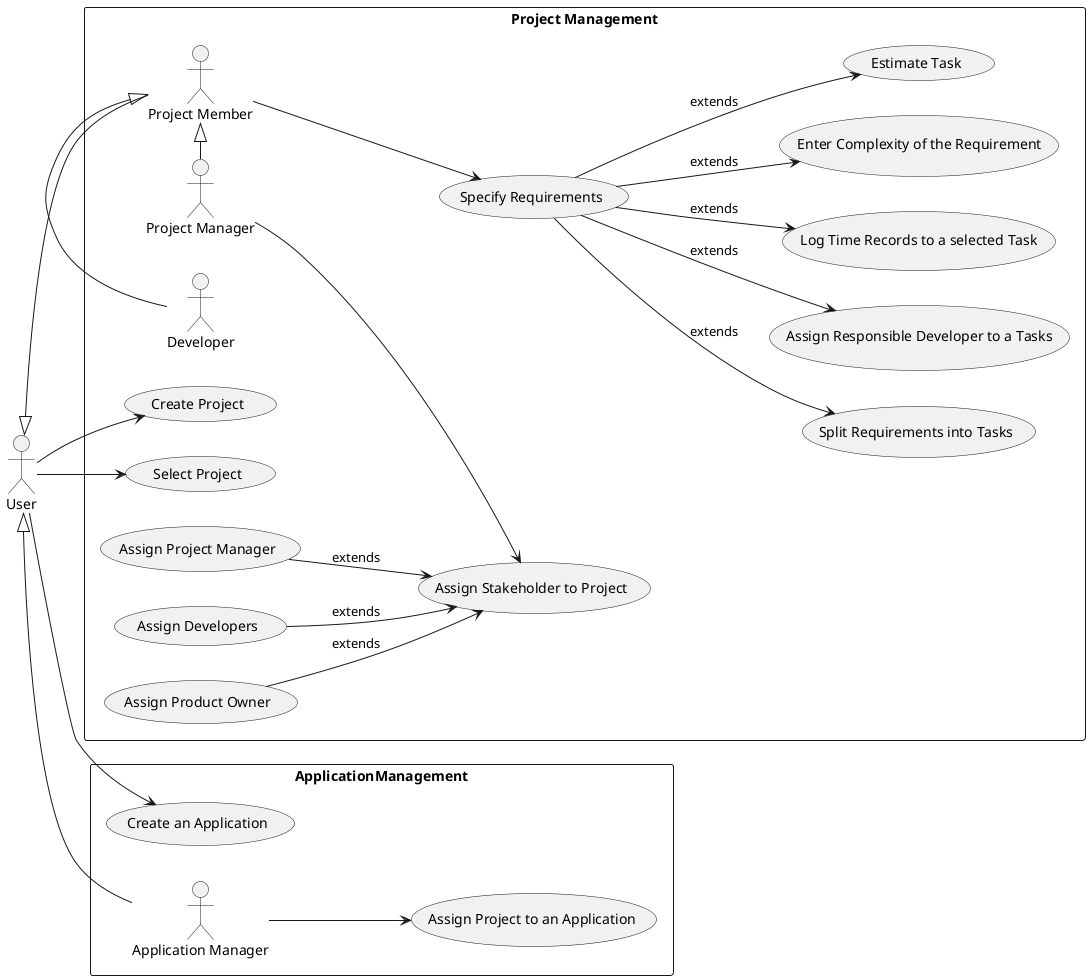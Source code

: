 @startuml
left to right direction
actor User

rectangle "Project Management" {
  :Project Member: -|> User
  :Project Manager: -|> :Project Member:
  :Developer: -|> :Project Member:
  User  --> (Create Project)
  User  --> (Select Project)
  (Specify Requirements) as SpecifyReq
  (Assign Stakeholder to Project) as AssignStakeholder
  :Project Member:  --> SpecifyReq
  SpecifyReq --> (Split Requirements into Tasks): extends
  SpecifyReq -->  (Assign Responsible Developer to a Tasks): extends
  SpecifyReq --> (Log Time Records to a selected Task): extends
  SpecifyReq --> (Enter Complexity of the Requirement): extends
  SpecifyReq --> (Estimate Task): extends
  
  :Project Manager: --> AssignStakeholder
  (Assign Project Manager) --> AssignStakeholder :extends
  (Assign Developers) --> AssignStakeholder: extends
  (Assign Product Owner) --> AssignStakeholder: extends


}

rectangle ApplicationManagement{
  :Application Manager: -|> User
  User --> (Create an Application)
  :Application Manager: --> (Assign Project to an Application)
}


@enduml
